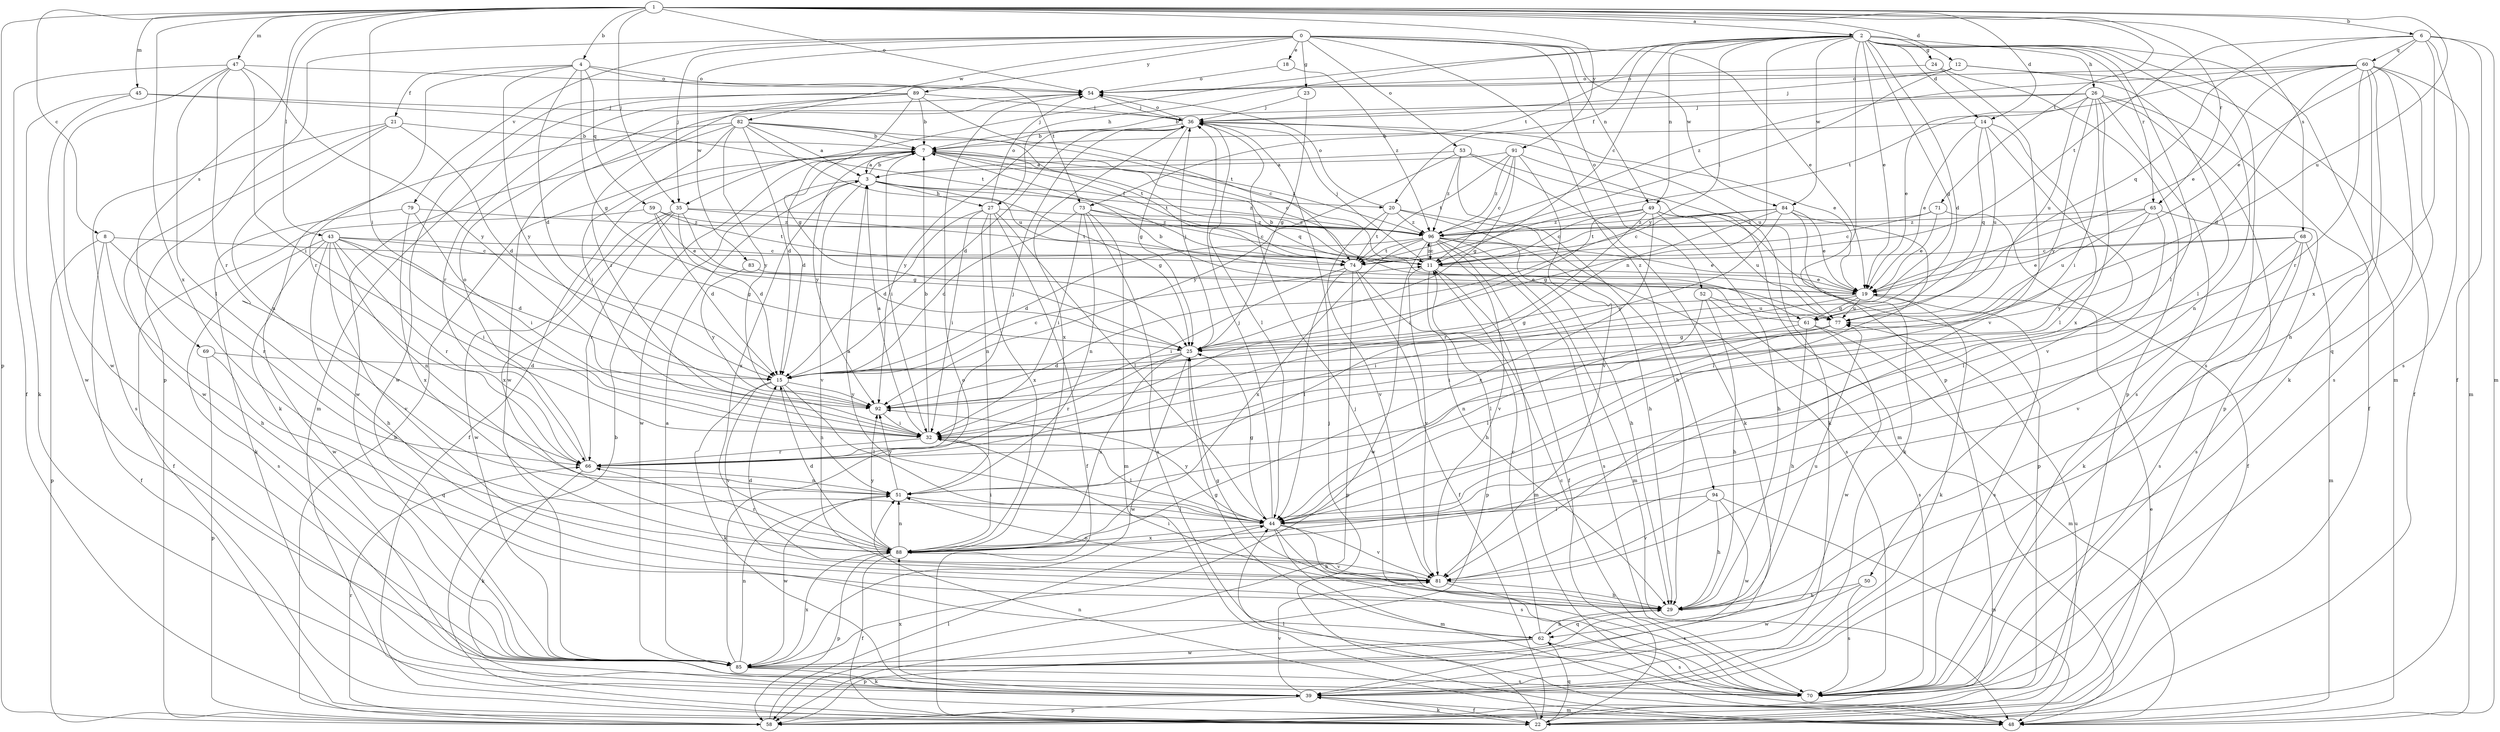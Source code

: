 strict digraph  {
0;
1;
2;
3;
4;
6;
7;
8;
11;
12;
14;
15;
18;
19;
20;
21;
22;
23;
24;
25;
26;
27;
29;
32;
35;
36;
39;
43;
44;
45;
47;
48;
49;
50;
51;
52;
53;
54;
58;
59;
60;
61;
62;
65;
66;
68;
69;
70;
71;
73;
74;
77;
79;
81;
82;
83;
84;
85;
88;
89;
91;
92;
94;
96;
0 -> 18  [label=e];
0 -> 19  [label=e];
0 -> 23  [label=g];
0 -> 35  [label=j];
0 -> 49  [label=n];
0 -> 52  [label=o];
0 -> 53  [label=o];
0 -> 58  [label=p];
0 -> 79  [label=v];
0 -> 82  [label=w];
0 -> 83  [label=w];
0 -> 84  [label=w];
0 -> 89  [label=y];
0 -> 94  [label=z];
1 -> 2  [label=a];
1 -> 4  [label=b];
1 -> 6  [label=b];
1 -> 8  [label=c];
1 -> 12  [label=d];
1 -> 14  [label=d];
1 -> 32  [label=i];
1 -> 35  [label=j];
1 -> 43  [label=l];
1 -> 45  [label=m];
1 -> 47  [label=m];
1 -> 54  [label=o];
1 -> 58  [label=p];
1 -> 65  [label=r];
1 -> 68  [label=s];
1 -> 69  [label=s];
1 -> 71  [label=t];
1 -> 77  [label=u];
1 -> 88  [label=x];
1 -> 91  [label=y];
2 -> 11  [label=c];
2 -> 14  [label=d];
2 -> 15  [label=d];
2 -> 19  [label=e];
2 -> 20  [label=f];
2 -> 24  [label=g];
2 -> 25  [label=g];
2 -> 26  [label=h];
2 -> 27  [label=h];
2 -> 35  [label=j];
2 -> 44  [label=l];
2 -> 48  [label=m];
2 -> 49  [label=n];
2 -> 50  [label=n];
2 -> 51  [label=n];
2 -> 58  [label=p];
2 -> 65  [label=r];
2 -> 70  [label=s];
2 -> 73  [label=t];
2 -> 84  [label=w];
2 -> 92  [label=y];
3 -> 7  [label=b];
3 -> 20  [label=f];
3 -> 25  [label=g];
3 -> 27  [label=h];
3 -> 81  [label=v];
3 -> 85  [label=w];
3 -> 88  [label=x];
3 -> 96  [label=z];
4 -> 15  [label=d];
4 -> 21  [label=f];
4 -> 25  [label=g];
4 -> 54  [label=o];
4 -> 59  [label=q];
4 -> 66  [label=r];
4 -> 73  [label=t];
4 -> 92  [label=y];
6 -> 19  [label=e];
6 -> 22  [label=f];
6 -> 48  [label=m];
6 -> 60  [label=q];
6 -> 61  [label=q];
6 -> 70  [label=s];
6 -> 74  [label=t];
6 -> 88  [label=x];
7 -> 3  [label=a];
7 -> 11  [label=c];
7 -> 15  [label=d];
7 -> 22  [label=f];
7 -> 32  [label=i];
7 -> 61  [label=q];
7 -> 74  [label=t];
7 -> 92  [label=y];
7 -> 96  [label=z];
8 -> 11  [label=c];
8 -> 22  [label=f];
8 -> 29  [label=h];
8 -> 58  [label=p];
8 -> 66  [label=r];
11 -> 19  [label=e];
11 -> 36  [label=j];
11 -> 48  [label=m];
11 -> 58  [label=p];
11 -> 81  [label=v];
11 -> 96  [label=z];
12 -> 22  [label=f];
12 -> 36  [label=j];
12 -> 44  [label=l];
12 -> 54  [label=o];
12 -> 74  [label=t];
14 -> 7  [label=b];
14 -> 19  [label=e];
14 -> 44  [label=l];
14 -> 61  [label=q];
14 -> 77  [label=u];
14 -> 81  [label=v];
15 -> 11  [label=c];
15 -> 39  [label=k];
15 -> 44  [label=l];
15 -> 51  [label=n];
15 -> 81  [label=v];
15 -> 92  [label=y];
18 -> 54  [label=o];
18 -> 96  [label=z];
19 -> 7  [label=b];
19 -> 25  [label=g];
19 -> 32  [label=i];
19 -> 39  [label=k];
19 -> 61  [label=q];
19 -> 70  [label=s];
19 -> 77  [label=u];
20 -> 29  [label=h];
20 -> 54  [label=o];
20 -> 70  [label=s];
20 -> 74  [label=t];
20 -> 81  [label=v];
20 -> 96  [label=z];
21 -> 7  [label=b];
21 -> 15  [label=d];
21 -> 51  [label=n];
21 -> 70  [label=s];
21 -> 85  [label=w];
22 -> 7  [label=b];
22 -> 19  [label=e];
22 -> 36  [label=j];
22 -> 39  [label=k];
22 -> 62  [label=q];
22 -> 77  [label=u];
23 -> 25  [label=g];
23 -> 36  [label=j];
24 -> 54  [label=o];
24 -> 58  [label=p];
24 -> 81  [label=v];
25 -> 15  [label=d];
25 -> 36  [label=j];
25 -> 66  [label=r];
25 -> 85  [label=w];
25 -> 88  [label=x];
26 -> 7  [label=b];
26 -> 19  [label=e];
26 -> 22  [label=f];
26 -> 32  [label=i];
26 -> 36  [label=j];
26 -> 58  [label=p];
26 -> 70  [label=s];
26 -> 77  [label=u];
26 -> 88  [label=x];
26 -> 92  [label=y];
27 -> 15  [label=d];
27 -> 22  [label=f];
27 -> 32  [label=i];
27 -> 44  [label=l];
27 -> 51  [label=n];
27 -> 54  [label=o];
27 -> 88  [label=x];
27 -> 96  [label=z];
29 -> 25  [label=g];
29 -> 32  [label=i];
29 -> 62  [label=q];
29 -> 77  [label=u];
32 -> 3  [label=a];
32 -> 7  [label=b];
32 -> 44  [label=l];
32 -> 66  [label=r];
35 -> 15  [label=d];
35 -> 25  [label=g];
35 -> 66  [label=r];
35 -> 74  [label=t];
35 -> 85  [label=w];
35 -> 88  [label=x];
35 -> 96  [label=z];
36 -> 7  [label=b];
36 -> 15  [label=d];
36 -> 19  [label=e];
36 -> 25  [label=g];
36 -> 44  [label=l];
36 -> 54  [label=o];
36 -> 77  [label=u];
36 -> 88  [label=x];
36 -> 92  [label=y];
39 -> 22  [label=f];
39 -> 48  [label=m];
39 -> 58  [label=p];
39 -> 81  [label=v];
39 -> 88  [label=x];
43 -> 11  [label=c];
43 -> 15  [label=d];
43 -> 25  [label=g];
43 -> 29  [label=h];
43 -> 32  [label=i];
43 -> 51  [label=n];
43 -> 66  [label=r];
43 -> 70  [label=s];
43 -> 81  [label=v];
43 -> 85  [label=w];
44 -> 3  [label=a];
44 -> 25  [label=g];
44 -> 29  [label=h];
44 -> 36  [label=j];
44 -> 48  [label=m];
44 -> 70  [label=s];
44 -> 81  [label=v];
44 -> 88  [label=x];
44 -> 92  [label=y];
45 -> 36  [label=j];
45 -> 39  [label=k];
45 -> 74  [label=t];
45 -> 85  [label=w];
47 -> 22  [label=f];
47 -> 32  [label=i];
47 -> 44  [label=l];
47 -> 54  [label=o];
47 -> 66  [label=r];
47 -> 85  [label=w];
47 -> 92  [label=y];
48 -> 44  [label=l];
48 -> 51  [label=n];
49 -> 11  [label=c];
49 -> 29  [label=h];
49 -> 32  [label=i];
49 -> 58  [label=p];
49 -> 66  [label=r];
49 -> 77  [label=u];
49 -> 88  [label=x];
49 -> 96  [label=z];
50 -> 29  [label=h];
50 -> 70  [label=s];
50 -> 85  [label=w];
51 -> 44  [label=l];
51 -> 85  [label=w];
51 -> 92  [label=y];
52 -> 29  [label=h];
52 -> 44  [label=l];
52 -> 70  [label=s];
52 -> 77  [label=u];
53 -> 3  [label=a];
53 -> 29  [label=h];
53 -> 39  [label=k];
53 -> 48  [label=m];
53 -> 92  [label=y];
53 -> 96  [label=z];
54 -> 36  [label=j];
54 -> 85  [label=w];
58 -> 7  [label=b];
58 -> 44  [label=l];
58 -> 66  [label=r];
59 -> 15  [label=d];
59 -> 19  [label=e];
59 -> 22  [label=f];
59 -> 74  [label=t];
59 -> 96  [label=z];
60 -> 15  [label=d];
60 -> 19  [label=e];
60 -> 29  [label=h];
60 -> 39  [label=k];
60 -> 48  [label=m];
60 -> 54  [label=o];
60 -> 62  [label=q];
60 -> 66  [label=r];
60 -> 70  [label=s];
60 -> 74  [label=t];
60 -> 96  [label=z];
61 -> 7  [label=b];
61 -> 29  [label=h];
61 -> 32  [label=i];
61 -> 48  [label=m];
61 -> 85  [label=w];
62 -> 11  [label=c];
62 -> 25  [label=g];
62 -> 29  [label=h];
62 -> 58  [label=p];
62 -> 70  [label=s];
62 -> 85  [label=w];
65 -> 44  [label=l];
65 -> 70  [label=s];
65 -> 74  [label=t];
65 -> 77  [label=u];
65 -> 92  [label=y];
65 -> 96  [label=z];
66 -> 36  [label=j];
66 -> 39  [label=k];
66 -> 51  [label=n];
66 -> 54  [label=o];
68 -> 11  [label=c];
68 -> 19  [label=e];
68 -> 39  [label=k];
68 -> 48  [label=m];
68 -> 70  [label=s];
68 -> 81  [label=v];
69 -> 15  [label=d];
69 -> 58  [label=p];
69 -> 62  [label=q];
70 -> 11  [label=c];
70 -> 36  [label=j];
71 -> 11  [label=c];
71 -> 19  [label=e];
71 -> 22  [label=f];
71 -> 96  [label=z];
73 -> 11  [label=c];
73 -> 15  [label=d];
73 -> 32  [label=i];
73 -> 48  [label=m];
73 -> 51  [label=n];
73 -> 70  [label=s];
73 -> 96  [label=z];
74 -> 22  [label=f];
74 -> 29  [label=h];
74 -> 32  [label=i];
74 -> 44  [label=l];
74 -> 58  [label=p];
77 -> 25  [label=g];
77 -> 44  [label=l];
77 -> 51  [label=n];
79 -> 32  [label=i];
79 -> 39  [label=k];
79 -> 88  [label=x];
79 -> 96  [label=z];
81 -> 15  [label=d];
81 -> 29  [label=h];
81 -> 51  [label=n];
81 -> 70  [label=s];
82 -> 3  [label=a];
82 -> 7  [label=b];
82 -> 11  [label=c];
82 -> 15  [label=d];
82 -> 32  [label=i];
82 -> 39  [label=k];
82 -> 74  [label=t];
82 -> 77  [label=u];
82 -> 85  [label=w];
82 -> 92  [label=y];
83 -> 19  [label=e];
83 -> 92  [label=y];
84 -> 11  [label=c];
84 -> 19  [label=e];
84 -> 25  [label=g];
84 -> 39  [label=k];
84 -> 44  [label=l];
84 -> 92  [label=y];
84 -> 96  [label=z];
85 -> 3  [label=a];
85 -> 39  [label=k];
85 -> 51  [label=n];
85 -> 54  [label=o];
85 -> 70  [label=s];
85 -> 88  [label=x];
88 -> 15  [label=d];
88 -> 22  [label=f];
88 -> 32  [label=i];
88 -> 51  [label=n];
88 -> 58  [label=p];
88 -> 66  [label=r];
88 -> 81  [label=v];
88 -> 92  [label=y];
89 -> 7  [label=b];
89 -> 25  [label=g];
89 -> 32  [label=i];
89 -> 36  [label=j];
89 -> 48  [label=m];
89 -> 66  [label=r];
89 -> 74  [label=t];
89 -> 85  [label=w];
91 -> 3  [label=a];
91 -> 11  [label=c];
91 -> 25  [label=g];
91 -> 39  [label=k];
91 -> 74  [label=t];
91 -> 81  [label=v];
91 -> 96  [label=z];
92 -> 32  [label=i];
94 -> 29  [label=h];
94 -> 44  [label=l];
94 -> 48  [label=m];
94 -> 81  [label=v];
94 -> 85  [label=w];
96 -> 11  [label=c];
96 -> 15  [label=d];
96 -> 19  [label=e];
96 -> 22  [label=f];
96 -> 29  [label=h];
96 -> 48  [label=m];
96 -> 70  [label=s];
96 -> 74  [label=t];
96 -> 81  [label=v];
96 -> 85  [label=w];
96 -> 88  [label=x];
}
